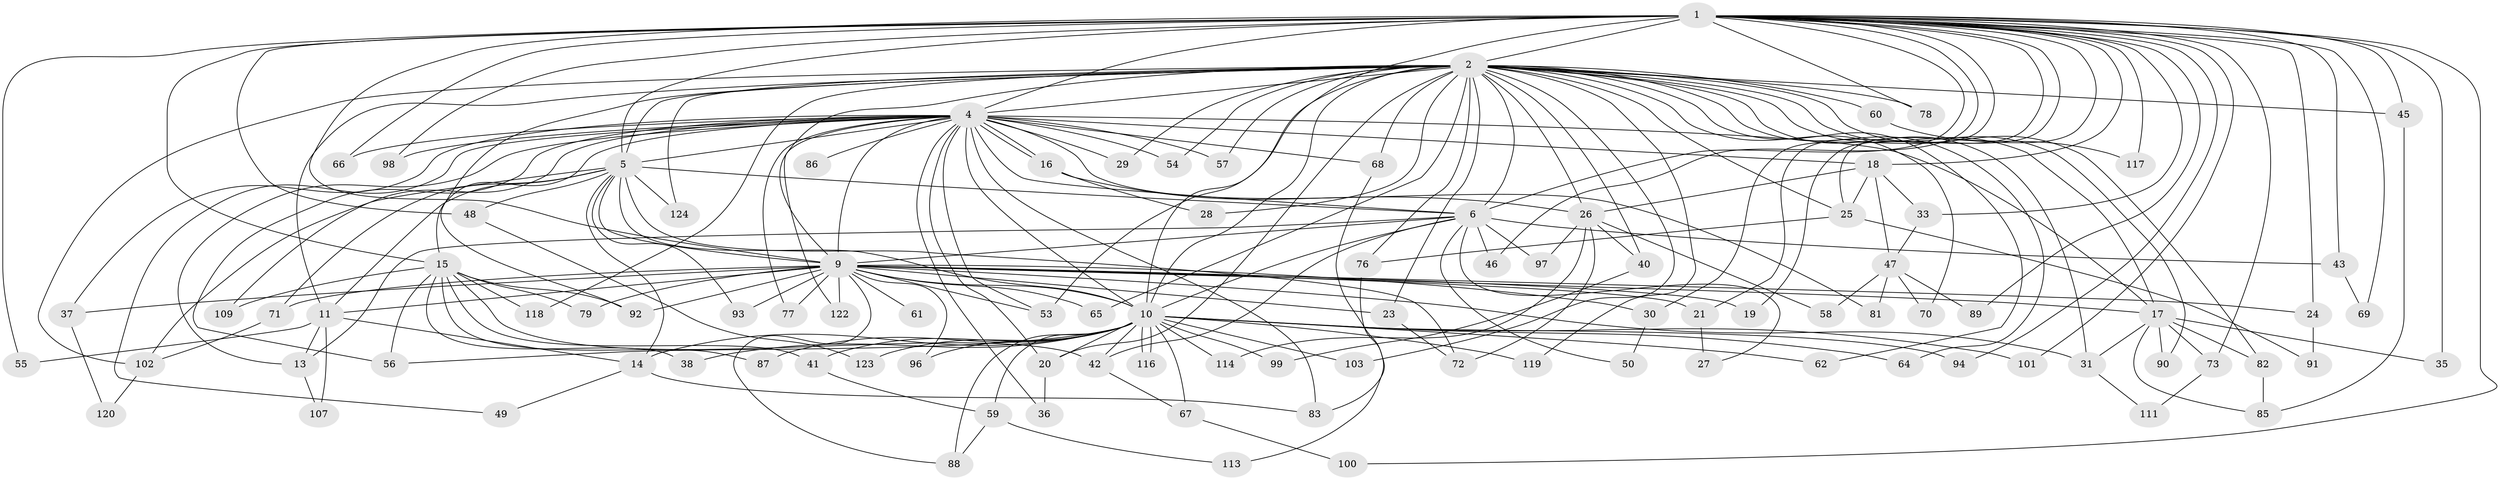 // Generated by graph-tools (version 1.1) at 2025/23/03/03/25 07:23:45]
// undirected, 99 vertices, 219 edges
graph export_dot {
graph [start="1"]
  node [color=gray90,style=filled];
  1 [super="+3"];
  2 [super="+7"];
  4 [super="+8"];
  5 [super="+44"];
  6 [super="+106"];
  9 [super="+12"];
  10 [super="+34"];
  11;
  13 [super="+51"];
  14 [super="+52"];
  15 [super="+22"];
  16;
  17 [super="+32"];
  18;
  19;
  20 [super="+39"];
  21;
  23;
  24;
  25 [super="+75"];
  26 [super="+121"];
  27;
  28;
  29;
  30;
  31 [super="+84"];
  33;
  35;
  36;
  37;
  38;
  40;
  41;
  42 [super="+104"];
  43;
  45;
  46;
  47;
  48;
  49;
  50;
  53 [super="+63"];
  54;
  55;
  56 [super="+110"];
  57;
  58;
  59;
  60;
  61;
  62;
  64;
  65;
  66 [super="+80"];
  67;
  68;
  69;
  70;
  71;
  72 [super="+74"];
  73;
  76;
  77;
  78;
  79;
  81;
  82 [super="+112"];
  83 [super="+115"];
  85;
  86;
  87;
  88 [super="+105"];
  89;
  90;
  91;
  92 [super="+95"];
  93;
  94;
  96;
  97;
  98;
  99;
  100;
  101;
  102 [super="+108"];
  103;
  107;
  109;
  111;
  113;
  114;
  116;
  117;
  118;
  119;
  120;
  122;
  123;
  124;
  1 -- 2 [weight=4];
  1 -- 4 [weight=4];
  1 -- 5 [weight=2];
  1 -- 6 [weight=2];
  1 -- 9 [weight=3];
  1 -- 10 [weight=2];
  1 -- 18;
  1 -- 24;
  1 -- 25;
  1 -- 30;
  1 -- 46;
  1 -- 48;
  1 -- 55;
  1 -- 69;
  1 -- 66;
  1 -- 73;
  1 -- 78;
  1 -- 15 [weight=2];
  1 -- 19;
  1 -- 21;
  1 -- 89;
  1 -- 94;
  1 -- 33;
  1 -- 98;
  1 -- 35;
  1 -- 100;
  1 -- 101;
  1 -- 43;
  1 -- 45;
  1 -- 117;
  2 -- 4 [weight=4];
  2 -- 5 [weight=2];
  2 -- 6 [weight=2];
  2 -- 9 [weight=2];
  2 -- 10 [weight=2];
  2 -- 11;
  2 -- 23;
  2 -- 26;
  2 -- 28;
  2 -- 31;
  2 -- 45;
  2 -- 53;
  2 -- 54;
  2 -- 57;
  2 -- 60 [weight=2];
  2 -- 62;
  2 -- 64;
  2 -- 65;
  2 -- 82;
  2 -- 102;
  2 -- 103;
  2 -- 119;
  2 -- 124;
  2 -- 68;
  2 -- 70;
  2 -- 76;
  2 -- 78;
  2 -- 90;
  2 -- 92;
  2 -- 29;
  2 -- 40;
  2 -- 118;
  2 -- 20;
  2 -- 25;
  2 -- 17;
  4 -- 5 [weight=2];
  4 -- 6 [weight=3];
  4 -- 9 [weight=2];
  4 -- 10 [weight=2];
  4 -- 16;
  4 -- 16;
  4 -- 18;
  4 -- 36;
  4 -- 54;
  4 -- 56;
  4 -- 66 [weight=2];
  4 -- 77;
  4 -- 83;
  4 -- 98;
  4 -- 109;
  4 -- 122;
  4 -- 68;
  4 -- 15;
  4 -- 17;
  4 -- 81;
  4 -- 20;
  4 -- 86;
  4 -- 29;
  4 -- 37;
  4 -- 49;
  4 -- 57;
  4 -- 53;
  4 -- 13;
  5 -- 6;
  5 -- 9;
  5 -- 10;
  5 -- 14;
  5 -- 71;
  5 -- 93;
  5 -- 102;
  5 -- 124;
  5 -- 48;
  5 -- 11;
  5 -- 72;
  6 -- 9;
  6 -- 10;
  6 -- 13;
  6 -- 27;
  6 -- 42;
  6 -- 43;
  6 -- 46;
  6 -- 50;
  6 -- 97;
  9 -- 10 [weight=2];
  9 -- 11;
  9 -- 17;
  9 -- 19;
  9 -- 24;
  9 -- 30;
  9 -- 31;
  9 -- 61 [weight=2];
  9 -- 65;
  9 -- 71;
  9 -- 77;
  9 -- 79;
  9 -- 88;
  9 -- 93;
  9 -- 96;
  9 -- 122;
  9 -- 23;
  9 -- 37;
  9 -- 53;
  9 -- 21;
  9 -- 92;
  10 -- 20;
  10 -- 38;
  10 -- 41;
  10 -- 56;
  10 -- 59;
  10 -- 62;
  10 -- 64;
  10 -- 67;
  10 -- 87;
  10 -- 94;
  10 -- 99;
  10 -- 101;
  10 -- 103;
  10 -- 114;
  10 -- 116;
  10 -- 116;
  10 -- 119;
  10 -- 96;
  10 -- 123;
  10 -- 14;
  10 -- 42;
  10 -- 88;
  11 -- 13;
  11 -- 14;
  11 -- 55;
  11 -- 107;
  13 -- 107;
  14 -- 49;
  14 -- 83;
  15 -- 38;
  15 -- 41;
  15 -- 42;
  15 -- 87;
  15 -- 56;
  15 -- 118;
  15 -- 92;
  15 -- 109;
  15 -- 79;
  16 -- 28;
  16 -- 26;
  17 -- 35;
  17 -- 73;
  17 -- 82;
  17 -- 85;
  17 -- 90;
  17 -- 31;
  18 -- 25;
  18 -- 26;
  18 -- 33;
  18 -- 47;
  20 -- 36;
  21 -- 27;
  23 -- 72;
  24 -- 91;
  25 -- 76;
  25 -- 91;
  26 -- 40;
  26 -- 58;
  26 -- 72;
  26 -- 97;
  26 -- 114;
  30 -- 50;
  31 -- 111;
  33 -- 47;
  37 -- 120;
  40 -- 99;
  41 -- 59;
  42 -- 67;
  43 -- 69;
  45 -- 85;
  47 -- 58;
  47 -- 70;
  47 -- 81;
  47 -- 89;
  48 -- 123;
  59 -- 88;
  59 -- 113;
  60 -- 117;
  67 -- 100;
  68 -- 113;
  71 -- 102;
  73 -- 111;
  76 -- 83;
  82 -- 85;
  102 -- 120;
}
